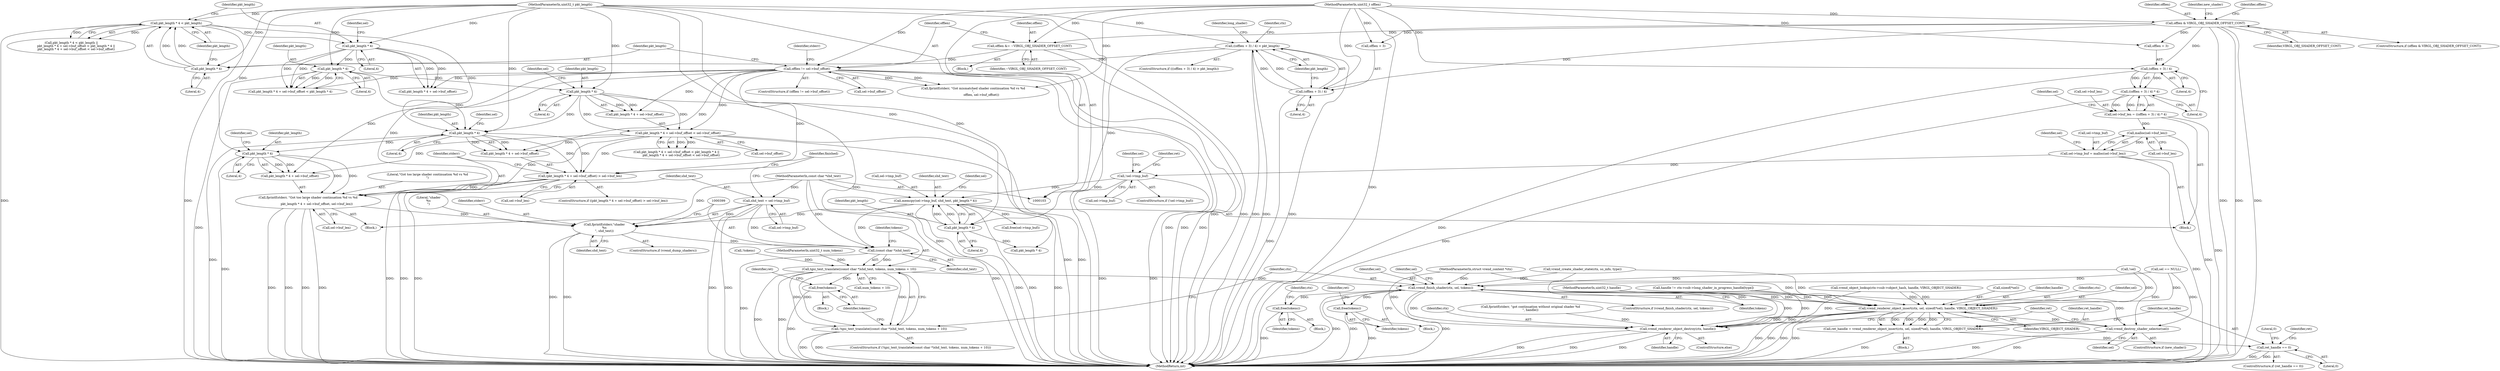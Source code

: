 digraph "0_virglrenderer_93761787b29f37fa627dea9082cdfc1a1ec608d6@API" {
"1000391" [label="(Call,fprintf(stderr,\"shader\n%s\n\", shd_text))"];
"1000351" [label="(Call,fprintf(stderr, \"Got too large shader continuation %d vs %d\n\",\n                  pkt_length * 4 + sel->buf_offset, sel->buf_len))"];
"1000355" [label="(Call,pkt_length * 4)"];
"1000341" [label="(Call,pkt_length * 4)"];
"1000305" [label="(Call,pkt_length * 4 < pkt_length)"];
"1000306" [label="(Call,pkt_length * 4)"];
"1000146" [label="(Call,((offlen + 3) / 4) > pkt_length)"];
"1000147" [label="(Call,(offlen + 3) / 4)"];
"1000138" [label="(Call,offlen & VIRGL_OBJ_SHADER_OFFSET_CONT)"];
"1000108" [label="(MethodParameterIn,uint32_t offlen)"];
"1000111" [label="(MethodParameterIn,uint32_t pkt_length)"];
"1000324" [label="(Call,pkt_length * 4)"];
"1000319" [label="(Call,pkt_length * 4)"];
"1000313" [label="(Call,pkt_length * 4)"];
"1000322" [label="(Call,pkt_length * 4 + sel->buf_offset < sel->buf_offset)"];
"1000286" [label="(Call,offlen != sel->buf_offset)"];
"1000282" [label="(Call,offlen &= ~VIRGL_OBJ_SHADER_OFFSET_CONT)"];
"1000339" [label="(Call,(pkt_length * 4 + sel->buf_offset) > sel->buf_len)"];
"1000364" [label="(Call,shd_text = sel->tmp_buf)"];
"1000107" [label="(MethodParameterIn,const char *shd_text)"];
"1000230" [label="(Call,memcpy(sel->tmp_buf, shd_text, pkt_length * 4))"];
"1000221" [label="(Call,!sel->tmp_buf)"];
"1000212" [label="(Call,sel->tmp_buf = malloc(sel->buf_len))"];
"1000216" [label="(Call,malloc(sel->buf_len))"];
"1000201" [label="(Call,sel->buf_len = ((offlen + 3) / 4) * 4)"];
"1000205" [label="(Call,((offlen + 3) / 4) * 4)"];
"1000206" [label="(Call,(offlen + 3) / 4)"];
"1000235" [label="(Call,pkt_length * 4)"];
"1000398" [label="(Call,(const char *)shd_text)"];
"1000397" [label="(Call,tgsi_text_translate((const char *)shd_text, tokens, num_tokens + 10))"];
"1000396" [label="(Call,!tgsi_text_translate((const char *)shd_text, tokens, num_tokens + 10))"];
"1000406" [label="(Call,free(tokens))"];
"1000413" [label="(Call,vrend_finish_shader(ctx, sel, tokens))"];
"1000418" [label="(Call,free(tokens))"];
"1000435" [label="(Call,free(tokens))"];
"1000451" [label="(Call,vrend_renderer_object_insert(ctx, sel, sizeof(*sel), handle, VIRGL_OBJECT_SHADER))"];
"1000449" [label="(Call,ret_handle = vrend_renderer_object_insert(ctx, sel, sizeof(*sel), handle, VIRGL_OBJECT_SHADER))"];
"1000460" [label="(Call,ret_handle == 0)"];
"1000473" [label="(Call,vrend_destroy_shader_selector(sel))"];
"1000476" [label="(Call,vrend_renderer_object_destroy(ctx, handle))"];
"1000412" [label="(ControlStructure,if (vrend_finish_shader(ctx, sel, tokens)))"];
"1000188" [label="(Call,vrend_create_shader_state(ctx, so_info, type))"];
"1000471" [label="(ControlStructure,if (new_shader))"];
"1000343" [label="(Literal,4)"];
"1000347" [label="(Call,sel->buf_len)"];
"1000326" [label="(Literal,4)"];
"1000323" [label="(Call,pkt_length * 4 + sel->buf_offset)"];
"1000311" [label="(Call,pkt_length * 4 + sel->buf_offset < pkt_length * 4)"];
"1000145" [label="(ControlStructure,if (((offlen + 3) / 4) > pkt_length))"];
"1000414" [label="(Identifier,ctx)"];
"1000413" [label="(Call,vrend_finish_shader(ctx, sel, tokens))"];
"1000419" [label="(Identifier,tokens)"];
"1000338" [label="(ControlStructure,if ((pkt_length * 4 + sel->buf_offset) > sel->buf_len))"];
"1000206" [label="(Call,(offlen + 3) / 4)"];
"1000452" [label="(Identifier,ctx)"];
"1000435" [label="(Call,free(tokens))"];
"1000417" [label="(Block,)"];
"1000453" [label="(Identifier,sel)"];
"1000357" [label="(Literal,4)"];
"1000240" [label="(Identifier,sel)"];
"1000223" [label="(Identifier,sel)"];
"1000354" [label="(Call,pkt_length * 4 + sel->buf_offset)"];
"1000138" [label="(Call,offlen & VIRGL_OBJ_SHADER_OFFSET_CONT)"];
"1000310" [label="(Call,pkt_length * 4 + sel->buf_offset < pkt_length * 4 ||\n          pkt_length * 4 + sel->buf_offset < sel->buf_offset)"];
"1000271" [label="(Call,!sel)"];
"1000351" [label="(Call,fprintf(stderr, \"Got too large shader continuation %d vs %d\n\",\n                  pkt_length * 4 + sel->buf_offset, sel->buf_len))"];
"1000309" [label="(Identifier,pkt_length)"];
"1000286" [label="(Call,offlen != sel->buf_offset)"];
"1000105" [label="(MethodParameterIn,uint32_t handle)"];
"1000221" [label="(Call,!sel->tmp_buf)"];
"1000222" [label="(Call,sel->tmp_buf)"];
"1000345" [label="(Identifier,sel)"];
"1000231" [label="(Call,sel->tmp_buf)"];
"1000407" [label="(Identifier,tokens)"];
"1000305" [label="(Call,pkt_length * 4 < pkt_length)"];
"1000146" [label="(Call,((offlen + 3) / 4) > pkt_length)"];
"1000353" [label="(Literal,\"Got too large shader continuation %d vs %d\n\")"];
"1000400" [label="(Identifier,shd_text)"];
"1000462" [label="(Literal,0)"];
"1000475" [label="(ControlStructure,else)"];
"1000393" [label="(Literal,\"shader\n%s\n\")"];
"1000339" [label="(Call,(pkt_length * 4 + sel->buf_offset) > sel->buf_len)"];
"1000217" [label="(Call,sel->buf_len)"];
"1000111" [label="(MethodParameterIn,uint32_t pkt_length)"];
"1000109" [label="(MethodParameterIn,uint32_t num_tokens)"];
"1000477" [label="(Identifier,ctx)"];
"1000370" [label="(Identifier,finished)"];
"1000314" [label="(Identifier,pkt_length)"];
"1000205" [label="(Call,((offlen + 3) / 4) * 4)"];
"1000330" [label="(Call,sel->buf_offset)"];
"1000211" [label="(Literal,4)"];
"1000391" [label="(Call,fprintf(stderr,\"shader\n%s\n\", shd_text))"];
"1000460" [label="(Call,ret_handle == 0)"];
"1000142" [label="(Identifier,new_shader)"];
"1000397" [label="(Call,tgsi_text_translate((const char *)shd_text, tokens, num_tokens + 10))"];
"1000355" [label="(Call,pkt_length * 4)"];
"1000213" [label="(Call,sel->tmp_buf)"];
"1000306" [label="(Call,pkt_length * 4)"];
"1000214" [label="(Identifier,sel)"];
"1000328" [label="(Identifier,sel)"];
"1000283" [label="(Identifier,offlen)"];
"1000382" [label="(Call,!tokens)"];
"1000307" [label="(Identifier,pkt_length)"];
"1000448" [label="(Block,)"];
"1000232" [label="(Identifier,sel)"];
"1000389" [label="(ControlStructure,if (vrend_dump_shaders))"];
"1000242" [label="(Call,pkt_length * 4)"];
"1000230" [label="(Call,memcpy(sel->tmp_buf, shd_text, pkt_length * 4))"];
"1000409" [label="(Identifier,ret)"];
"1000304" [label="(Call,pkt_length * 4 < pkt_length ||\n          pkt_length * 4 + sel->buf_offset < pkt_length * 4 ||\n          pkt_length * 4 + sel->buf_offset < sel->buf_offset)"];
"1000137" [label="(ControlStructure,if (offlen & VIRGL_OBJ_SHADER_OFFSET_CONT))"];
"1000207" [label="(Call,offlen + 3)"];
"1000317" [label="(Identifier,sel)"];
"1000469" [label="(Literal,0)"];
"1000364" [label="(Call,shd_text = sel->tmp_buf)"];
"1000292" [label="(Call,fprintf(stderr, \"Got mismatched shader continuation %d vs %d\n\",\n                 offlen, sel->buf_offset))"];
"1000342" [label="(Identifier,pkt_length)"];
"1000262" [label="(Call,vrend_object_lookup(ctx->sub->object_hash, handle, VIRGL_OBJECT_SHADER))"];
"1000236" [label="(Identifier,pkt_length)"];
"1000149" [label="(Identifier,offlen)"];
"1000398" [label="(Call,(const char *)shd_text)"];
"1000160" [label="(Identifier,ctx)"];
"1000476" [label="(Call,vrend_renderer_object_destroy(ctx, handle))"];
"1000235" [label="(Call,pkt_length * 4)"];
"1000465" [label="(Identifier,ret)"];
"1000474" [label="(Identifier,sel)"];
"1000394" [label="(Identifier,shd_text)"];
"1000237" [label="(Literal,4)"];
"1000293" [label="(Identifier,stderr)"];
"1000401" [label="(Identifier,tokens)"];
"1000454" [label="(Call,sizeof(*sel))"];
"1000392" [label="(Identifier,stderr)"];
"1000152" [label="(Identifier,pkt_length)"];
"1000201" [label="(Call,sel->buf_len = ((offlen + 3) / 4) * 4)"];
"1000259" [label="(Block,)"];
"1000200" [label="(Block,)"];
"1000461" [label="(Identifier,ret_handle)"];
"1000415" [label="(Identifier,sel)"];
"1000282" [label="(Call,offlen &= ~VIRGL_OBJ_SHADER_OFFSET_CONT)"];
"1000321" [label="(Literal,4)"];
"1000220" [label="(ControlStructure,if (!sel->tmp_buf))"];
"1000312" [label="(Call,pkt_length * 4 + sel->buf_offset)"];
"1000322" [label="(Call,pkt_length * 4 + sel->buf_offset < sel->buf_offset)"];
"1000104" [label="(MethodParameterIn,struct vrend_context *ctx)"];
"1000234" [label="(Identifier,shd_text)"];
"1000284" [label="(Identifier,~VIRGL_OBJ_SHADER_OFFSET_CONT)"];
"1000140" [label="(Identifier,VIRGL_OBJ_SHADER_OFFSET_CONT)"];
"1000148" [label="(Call,offlen + 3)"];
"1000313" [label="(Call,pkt_length * 4)"];
"1000315" [label="(Literal,4)"];
"1000325" [label="(Identifier,pkt_length)"];
"1000416" [label="(Identifier,tokens)"];
"1000405" [label="(Block,)"];
"1000426" [label="(Call,free(sel->tmp_buf))"];
"1000441" [label="(Identifier,ctx)"];
"1000193" [label="(Call,sel == NULL)"];
"1000287" [label="(Identifier,offlen)"];
"1000436" [label="(Identifier,tokens)"];
"1000324" [label="(Call,pkt_length * 4)"];
"1000216" [label="(Call,malloc(sel->buf_len))"];
"1000308" [label="(Literal,4)"];
"1000451" [label="(Call,vrend_renderer_object_insert(ctx, sel, sizeof(*sel), handle, VIRGL_OBJECT_SHADER))"];
"1000449" [label="(Call,ret_handle = vrend_renderer_object_insert(ctx, sel, sizeof(*sel), handle, VIRGL_OBJECT_SHADER))"];
"1000356" [label="(Identifier,pkt_length)"];
"1000107" [label="(MethodParameterIn,const char *shd_text)"];
"1000406" [label="(Call,free(tokens))"];
"1000450" [label="(Identifier,ret_handle)"];
"1000459" [label="(ControlStructure,if (ret_handle == 0))"];
"1000473" [label="(Call,vrend_destroy_shader_selector(sel))"];
"1000365" [label="(Identifier,shd_text)"];
"1000396" [label="(Call,!tgsi_text_translate((const char *)shd_text, tokens, num_tokens + 10))"];
"1000480" [label="(Identifier,ret)"];
"1000274" [label="(Call,fprintf(stderr, \"got continuation without original shader %d\n\", handle))"];
"1000154" [label="(Identifier,long_shader)"];
"1000428" [label="(Identifier,sel)"];
"1000418" [label="(Call,free(tokens))"];
"1000210" [label="(Literal,4)"];
"1000481" [label="(MethodReturn,int)"];
"1000478" [label="(Identifier,handle)"];
"1000147" [label="(Call,(offlen + 3) / 4)"];
"1000341" [label="(Call,pkt_length * 4)"];
"1000340" [label="(Call,pkt_length * 4 + sel->buf_offset)"];
"1000202" [label="(Call,sel->buf_len)"];
"1000402" [label="(Call,num_tokens + 10)"];
"1000421" [label="(Identifier,ret)"];
"1000371" [label="(Block,)"];
"1000350" [label="(Block,)"];
"1000458" [label="(Identifier,VIRGL_OBJECT_SHADER)"];
"1000457" [label="(Identifier,handle)"];
"1000172" [label="(Call,handle != ctx->sub->long_shader_in_progress_handle[type])"];
"1000212" [label="(Call,sel->tmp_buf = malloc(sel->buf_len))"];
"1000151" [label="(Literal,4)"];
"1000139" [label="(Identifier,offlen)"];
"1000359" [label="(Identifier,sel)"];
"1000108" [label="(MethodParameterIn,uint32_t offlen)"];
"1000395" [label="(ControlStructure,if (!tgsi_text_translate((const char *)shd_text, tokens, num_tokens + 10)))"];
"1000227" [label="(Identifier,ret)"];
"1000319" [label="(Call,pkt_length * 4)"];
"1000352" [label="(Identifier,stderr)"];
"1000361" [label="(Call,sel->buf_len)"];
"1000285" [label="(ControlStructure,if (offlen != sel->buf_offset))"];
"1000366" [label="(Call,sel->tmp_buf)"];
"1000320" [label="(Identifier,pkt_length)"];
"1000288" [label="(Call,sel->buf_offset)"];
"1000391" -> "1000389"  [label="AST: "];
"1000391" -> "1000394"  [label="CFG: "];
"1000392" -> "1000391"  [label="AST: "];
"1000393" -> "1000391"  [label="AST: "];
"1000394" -> "1000391"  [label="AST: "];
"1000399" -> "1000391"  [label="CFG: "];
"1000391" -> "1000481"  [label="DDG: "];
"1000391" -> "1000481"  [label="DDG: "];
"1000351" -> "1000391"  [label="DDG: "];
"1000364" -> "1000391"  [label="DDG: "];
"1000230" -> "1000391"  [label="DDG: "];
"1000107" -> "1000391"  [label="DDG: "];
"1000391" -> "1000398"  [label="DDG: "];
"1000351" -> "1000350"  [label="AST: "];
"1000351" -> "1000361"  [label="CFG: "];
"1000352" -> "1000351"  [label="AST: "];
"1000353" -> "1000351"  [label="AST: "];
"1000354" -> "1000351"  [label="AST: "];
"1000361" -> "1000351"  [label="AST: "];
"1000365" -> "1000351"  [label="CFG: "];
"1000351" -> "1000481"  [label="DDG: "];
"1000351" -> "1000481"  [label="DDG: "];
"1000351" -> "1000481"  [label="DDG: "];
"1000351" -> "1000481"  [label="DDG: "];
"1000355" -> "1000351"  [label="DDG: "];
"1000355" -> "1000351"  [label="DDG: "];
"1000322" -> "1000351"  [label="DDG: "];
"1000286" -> "1000351"  [label="DDG: "];
"1000339" -> "1000351"  [label="DDG: "];
"1000355" -> "1000354"  [label="AST: "];
"1000355" -> "1000357"  [label="CFG: "];
"1000356" -> "1000355"  [label="AST: "];
"1000357" -> "1000355"  [label="AST: "];
"1000359" -> "1000355"  [label="CFG: "];
"1000355" -> "1000481"  [label="DDG: "];
"1000355" -> "1000354"  [label="DDG: "];
"1000355" -> "1000354"  [label="DDG: "];
"1000341" -> "1000355"  [label="DDG: "];
"1000111" -> "1000355"  [label="DDG: "];
"1000341" -> "1000340"  [label="AST: "];
"1000341" -> "1000343"  [label="CFG: "];
"1000342" -> "1000341"  [label="AST: "];
"1000343" -> "1000341"  [label="AST: "];
"1000345" -> "1000341"  [label="CFG: "];
"1000341" -> "1000481"  [label="DDG: "];
"1000341" -> "1000339"  [label="DDG: "];
"1000341" -> "1000339"  [label="DDG: "];
"1000341" -> "1000340"  [label="DDG: "];
"1000341" -> "1000340"  [label="DDG: "];
"1000305" -> "1000341"  [label="DDG: "];
"1000324" -> "1000341"  [label="DDG: "];
"1000319" -> "1000341"  [label="DDG: "];
"1000111" -> "1000341"  [label="DDG: "];
"1000305" -> "1000304"  [label="AST: "];
"1000305" -> "1000309"  [label="CFG: "];
"1000306" -> "1000305"  [label="AST: "];
"1000309" -> "1000305"  [label="AST: "];
"1000314" -> "1000305"  [label="CFG: "];
"1000304" -> "1000305"  [label="CFG: "];
"1000305" -> "1000481"  [label="DDG: "];
"1000305" -> "1000481"  [label="DDG: "];
"1000305" -> "1000304"  [label="DDG: "];
"1000305" -> "1000304"  [label="DDG: "];
"1000306" -> "1000305"  [label="DDG: "];
"1000306" -> "1000305"  [label="DDG: "];
"1000111" -> "1000305"  [label="DDG: "];
"1000305" -> "1000313"  [label="DDG: "];
"1000306" -> "1000308"  [label="CFG: "];
"1000307" -> "1000306"  [label="AST: "];
"1000308" -> "1000306"  [label="AST: "];
"1000309" -> "1000306"  [label="CFG: "];
"1000146" -> "1000306"  [label="DDG: "];
"1000111" -> "1000306"  [label="DDG: "];
"1000146" -> "1000145"  [label="AST: "];
"1000146" -> "1000152"  [label="CFG: "];
"1000147" -> "1000146"  [label="AST: "];
"1000152" -> "1000146"  [label="AST: "];
"1000154" -> "1000146"  [label="CFG: "];
"1000160" -> "1000146"  [label="CFG: "];
"1000146" -> "1000481"  [label="DDG: "];
"1000146" -> "1000481"  [label="DDG: "];
"1000146" -> "1000481"  [label="DDG: "];
"1000147" -> "1000146"  [label="DDG: "];
"1000147" -> "1000146"  [label="DDG: "];
"1000111" -> "1000146"  [label="DDG: "];
"1000146" -> "1000235"  [label="DDG: "];
"1000147" -> "1000151"  [label="CFG: "];
"1000148" -> "1000147"  [label="AST: "];
"1000151" -> "1000147"  [label="AST: "];
"1000152" -> "1000147"  [label="CFG: "];
"1000147" -> "1000481"  [label="DDG: "];
"1000138" -> "1000147"  [label="DDG: "];
"1000108" -> "1000147"  [label="DDG: "];
"1000138" -> "1000137"  [label="AST: "];
"1000138" -> "1000140"  [label="CFG: "];
"1000139" -> "1000138"  [label="AST: "];
"1000140" -> "1000138"  [label="AST: "];
"1000142" -> "1000138"  [label="CFG: "];
"1000149" -> "1000138"  [label="CFG: "];
"1000138" -> "1000481"  [label="DDG: "];
"1000138" -> "1000481"  [label="DDG: "];
"1000138" -> "1000481"  [label="DDG: "];
"1000108" -> "1000138"  [label="DDG: "];
"1000138" -> "1000148"  [label="DDG: "];
"1000138" -> "1000206"  [label="DDG: "];
"1000138" -> "1000207"  [label="DDG: "];
"1000138" -> "1000282"  [label="DDG: "];
"1000108" -> "1000103"  [label="AST: "];
"1000108" -> "1000481"  [label="DDG: "];
"1000108" -> "1000148"  [label="DDG: "];
"1000108" -> "1000206"  [label="DDG: "];
"1000108" -> "1000207"  [label="DDG: "];
"1000108" -> "1000282"  [label="DDG: "];
"1000108" -> "1000286"  [label="DDG: "];
"1000108" -> "1000292"  [label="DDG: "];
"1000111" -> "1000103"  [label="AST: "];
"1000111" -> "1000481"  [label="DDG: "];
"1000111" -> "1000235"  [label="DDG: "];
"1000111" -> "1000242"  [label="DDG: "];
"1000111" -> "1000313"  [label="DDG: "];
"1000111" -> "1000319"  [label="DDG: "];
"1000111" -> "1000324"  [label="DDG: "];
"1000324" -> "1000323"  [label="AST: "];
"1000324" -> "1000326"  [label="CFG: "];
"1000325" -> "1000324"  [label="AST: "];
"1000326" -> "1000324"  [label="AST: "];
"1000328" -> "1000324"  [label="CFG: "];
"1000324" -> "1000481"  [label="DDG: "];
"1000324" -> "1000322"  [label="DDG: "];
"1000324" -> "1000322"  [label="DDG: "];
"1000324" -> "1000323"  [label="DDG: "];
"1000324" -> "1000323"  [label="DDG: "];
"1000319" -> "1000324"  [label="DDG: "];
"1000319" -> "1000311"  [label="AST: "];
"1000319" -> "1000321"  [label="CFG: "];
"1000320" -> "1000319"  [label="AST: "];
"1000321" -> "1000319"  [label="AST: "];
"1000311" -> "1000319"  [label="CFG: "];
"1000319" -> "1000481"  [label="DDG: "];
"1000319" -> "1000311"  [label="DDG: "];
"1000319" -> "1000311"  [label="DDG: "];
"1000313" -> "1000319"  [label="DDG: "];
"1000313" -> "1000312"  [label="AST: "];
"1000313" -> "1000315"  [label="CFG: "];
"1000314" -> "1000313"  [label="AST: "];
"1000315" -> "1000313"  [label="AST: "];
"1000317" -> "1000313"  [label="CFG: "];
"1000313" -> "1000311"  [label="DDG: "];
"1000313" -> "1000311"  [label="DDG: "];
"1000313" -> "1000312"  [label="DDG: "];
"1000313" -> "1000312"  [label="DDG: "];
"1000322" -> "1000310"  [label="AST: "];
"1000322" -> "1000330"  [label="CFG: "];
"1000323" -> "1000322"  [label="AST: "];
"1000330" -> "1000322"  [label="AST: "];
"1000310" -> "1000322"  [label="CFG: "];
"1000322" -> "1000481"  [label="DDG: "];
"1000322" -> "1000481"  [label="DDG: "];
"1000322" -> "1000310"  [label="DDG: "];
"1000322" -> "1000310"  [label="DDG: "];
"1000286" -> "1000322"  [label="DDG: "];
"1000322" -> "1000339"  [label="DDG: "];
"1000322" -> "1000340"  [label="DDG: "];
"1000322" -> "1000354"  [label="DDG: "];
"1000286" -> "1000285"  [label="AST: "];
"1000286" -> "1000288"  [label="CFG: "];
"1000287" -> "1000286"  [label="AST: "];
"1000288" -> "1000286"  [label="AST: "];
"1000293" -> "1000286"  [label="CFG: "];
"1000307" -> "1000286"  [label="CFG: "];
"1000286" -> "1000481"  [label="DDG: "];
"1000286" -> "1000481"  [label="DDG: "];
"1000286" -> "1000481"  [label="DDG: "];
"1000282" -> "1000286"  [label="DDG: "];
"1000286" -> "1000292"  [label="DDG: "];
"1000286" -> "1000292"  [label="DDG: "];
"1000286" -> "1000311"  [label="DDG: "];
"1000286" -> "1000312"  [label="DDG: "];
"1000286" -> "1000323"  [label="DDG: "];
"1000286" -> "1000339"  [label="DDG: "];
"1000286" -> "1000340"  [label="DDG: "];
"1000286" -> "1000354"  [label="DDG: "];
"1000282" -> "1000259"  [label="AST: "];
"1000282" -> "1000284"  [label="CFG: "];
"1000283" -> "1000282"  [label="AST: "];
"1000284" -> "1000282"  [label="AST: "];
"1000287" -> "1000282"  [label="CFG: "];
"1000282" -> "1000481"  [label="DDG: "];
"1000282" -> "1000481"  [label="DDG: "];
"1000339" -> "1000338"  [label="AST: "];
"1000339" -> "1000347"  [label="CFG: "];
"1000340" -> "1000339"  [label="AST: "];
"1000347" -> "1000339"  [label="AST: "];
"1000352" -> "1000339"  [label="CFG: "];
"1000370" -> "1000339"  [label="CFG: "];
"1000339" -> "1000481"  [label="DDG: "];
"1000339" -> "1000481"  [label="DDG: "];
"1000339" -> "1000481"  [label="DDG: "];
"1000364" -> "1000350"  [label="AST: "];
"1000364" -> "1000366"  [label="CFG: "];
"1000365" -> "1000364"  [label="AST: "];
"1000366" -> "1000364"  [label="AST: "];
"1000370" -> "1000364"  [label="CFG: "];
"1000364" -> "1000481"  [label="DDG: "];
"1000364" -> "1000481"  [label="DDG: "];
"1000107" -> "1000364"  [label="DDG: "];
"1000364" -> "1000398"  [label="DDG: "];
"1000107" -> "1000103"  [label="AST: "];
"1000107" -> "1000481"  [label="DDG: "];
"1000107" -> "1000230"  [label="DDG: "];
"1000107" -> "1000398"  [label="DDG: "];
"1000230" -> "1000200"  [label="AST: "];
"1000230" -> "1000235"  [label="CFG: "];
"1000231" -> "1000230"  [label="AST: "];
"1000234" -> "1000230"  [label="AST: "];
"1000235" -> "1000230"  [label="AST: "];
"1000240" -> "1000230"  [label="CFG: "];
"1000230" -> "1000481"  [label="DDG: "];
"1000230" -> "1000481"  [label="DDG: "];
"1000230" -> "1000481"  [label="DDG: "];
"1000221" -> "1000230"  [label="DDG: "];
"1000235" -> "1000230"  [label="DDG: "];
"1000235" -> "1000230"  [label="DDG: "];
"1000230" -> "1000398"  [label="DDG: "];
"1000230" -> "1000426"  [label="DDG: "];
"1000221" -> "1000220"  [label="AST: "];
"1000221" -> "1000222"  [label="CFG: "];
"1000222" -> "1000221"  [label="AST: "];
"1000227" -> "1000221"  [label="CFG: "];
"1000232" -> "1000221"  [label="CFG: "];
"1000221" -> "1000481"  [label="DDG: "];
"1000221" -> "1000481"  [label="DDG: "];
"1000212" -> "1000221"  [label="DDG: "];
"1000212" -> "1000200"  [label="AST: "];
"1000212" -> "1000216"  [label="CFG: "];
"1000213" -> "1000212"  [label="AST: "];
"1000216" -> "1000212"  [label="AST: "];
"1000223" -> "1000212"  [label="CFG: "];
"1000212" -> "1000481"  [label="DDG: "];
"1000216" -> "1000212"  [label="DDG: "];
"1000216" -> "1000217"  [label="CFG: "];
"1000217" -> "1000216"  [label="AST: "];
"1000216" -> "1000481"  [label="DDG: "];
"1000201" -> "1000216"  [label="DDG: "];
"1000201" -> "1000200"  [label="AST: "];
"1000201" -> "1000205"  [label="CFG: "];
"1000202" -> "1000201"  [label="AST: "];
"1000205" -> "1000201"  [label="AST: "];
"1000214" -> "1000201"  [label="CFG: "];
"1000201" -> "1000481"  [label="DDG: "];
"1000205" -> "1000201"  [label="DDG: "];
"1000205" -> "1000201"  [label="DDG: "];
"1000205" -> "1000211"  [label="CFG: "];
"1000206" -> "1000205"  [label="AST: "];
"1000211" -> "1000205"  [label="AST: "];
"1000205" -> "1000481"  [label="DDG: "];
"1000206" -> "1000205"  [label="DDG: "];
"1000206" -> "1000205"  [label="DDG: "];
"1000206" -> "1000210"  [label="CFG: "];
"1000207" -> "1000206"  [label="AST: "];
"1000210" -> "1000206"  [label="AST: "];
"1000211" -> "1000206"  [label="CFG: "];
"1000206" -> "1000481"  [label="DDG: "];
"1000235" -> "1000237"  [label="CFG: "];
"1000236" -> "1000235"  [label="AST: "];
"1000237" -> "1000235"  [label="AST: "];
"1000235" -> "1000242"  [label="DDG: "];
"1000398" -> "1000397"  [label="AST: "];
"1000398" -> "1000400"  [label="CFG: "];
"1000399" -> "1000398"  [label="AST: "];
"1000400" -> "1000398"  [label="AST: "];
"1000401" -> "1000398"  [label="CFG: "];
"1000398" -> "1000481"  [label="DDG: "];
"1000398" -> "1000397"  [label="DDG: "];
"1000397" -> "1000396"  [label="AST: "];
"1000397" -> "1000402"  [label="CFG: "];
"1000401" -> "1000397"  [label="AST: "];
"1000402" -> "1000397"  [label="AST: "];
"1000396" -> "1000397"  [label="CFG: "];
"1000397" -> "1000481"  [label="DDG: "];
"1000397" -> "1000481"  [label="DDG: "];
"1000397" -> "1000396"  [label="DDG: "];
"1000397" -> "1000396"  [label="DDG: "];
"1000397" -> "1000396"  [label="DDG: "];
"1000382" -> "1000397"  [label="DDG: "];
"1000109" -> "1000397"  [label="DDG: "];
"1000397" -> "1000406"  [label="DDG: "];
"1000397" -> "1000413"  [label="DDG: "];
"1000396" -> "1000395"  [label="AST: "];
"1000407" -> "1000396"  [label="CFG: "];
"1000414" -> "1000396"  [label="CFG: "];
"1000396" -> "1000481"  [label="DDG: "];
"1000396" -> "1000481"  [label="DDG: "];
"1000406" -> "1000405"  [label="AST: "];
"1000406" -> "1000407"  [label="CFG: "];
"1000407" -> "1000406"  [label="AST: "];
"1000409" -> "1000406"  [label="CFG: "];
"1000406" -> "1000481"  [label="DDG: "];
"1000413" -> "1000412"  [label="AST: "];
"1000413" -> "1000416"  [label="CFG: "];
"1000414" -> "1000413"  [label="AST: "];
"1000415" -> "1000413"  [label="AST: "];
"1000416" -> "1000413"  [label="AST: "];
"1000419" -> "1000413"  [label="CFG: "];
"1000428" -> "1000413"  [label="CFG: "];
"1000413" -> "1000481"  [label="DDG: "];
"1000413" -> "1000481"  [label="DDG: "];
"1000413" -> "1000481"  [label="DDG: "];
"1000188" -> "1000413"  [label="DDG: "];
"1000104" -> "1000413"  [label="DDG: "];
"1000193" -> "1000413"  [label="DDG: "];
"1000271" -> "1000413"  [label="DDG: "];
"1000413" -> "1000418"  [label="DDG: "];
"1000413" -> "1000435"  [label="DDG: "];
"1000413" -> "1000451"  [label="DDG: "];
"1000413" -> "1000451"  [label="DDG: "];
"1000413" -> "1000473"  [label="DDG: "];
"1000413" -> "1000476"  [label="DDG: "];
"1000418" -> "1000417"  [label="AST: "];
"1000418" -> "1000419"  [label="CFG: "];
"1000419" -> "1000418"  [label="AST: "];
"1000421" -> "1000418"  [label="CFG: "];
"1000418" -> "1000481"  [label="DDG: "];
"1000435" -> "1000371"  [label="AST: "];
"1000435" -> "1000436"  [label="CFG: "];
"1000436" -> "1000435"  [label="AST: "];
"1000441" -> "1000435"  [label="CFG: "];
"1000435" -> "1000481"  [label="DDG: "];
"1000451" -> "1000449"  [label="AST: "];
"1000451" -> "1000458"  [label="CFG: "];
"1000452" -> "1000451"  [label="AST: "];
"1000453" -> "1000451"  [label="AST: "];
"1000454" -> "1000451"  [label="AST: "];
"1000457" -> "1000451"  [label="AST: "];
"1000458" -> "1000451"  [label="AST: "];
"1000449" -> "1000451"  [label="CFG: "];
"1000451" -> "1000481"  [label="DDG: "];
"1000451" -> "1000481"  [label="DDG: "];
"1000451" -> "1000481"  [label="DDG: "];
"1000451" -> "1000481"  [label="DDG: "];
"1000451" -> "1000449"  [label="DDG: "];
"1000451" -> "1000449"  [label="DDG: "];
"1000451" -> "1000449"  [label="DDG: "];
"1000451" -> "1000449"  [label="DDG: "];
"1000188" -> "1000451"  [label="DDG: "];
"1000104" -> "1000451"  [label="DDG: "];
"1000193" -> "1000451"  [label="DDG: "];
"1000271" -> "1000451"  [label="DDG: "];
"1000262" -> "1000451"  [label="DDG: "];
"1000262" -> "1000451"  [label="DDG: "];
"1000172" -> "1000451"  [label="DDG: "];
"1000105" -> "1000451"  [label="DDG: "];
"1000451" -> "1000473"  [label="DDG: "];
"1000451" -> "1000476"  [label="DDG: "];
"1000451" -> "1000476"  [label="DDG: "];
"1000449" -> "1000448"  [label="AST: "];
"1000450" -> "1000449"  [label="AST: "];
"1000461" -> "1000449"  [label="CFG: "];
"1000449" -> "1000481"  [label="DDG: "];
"1000449" -> "1000460"  [label="DDG: "];
"1000460" -> "1000459"  [label="AST: "];
"1000460" -> "1000462"  [label="CFG: "];
"1000461" -> "1000460"  [label="AST: "];
"1000462" -> "1000460"  [label="AST: "];
"1000465" -> "1000460"  [label="CFG: "];
"1000469" -> "1000460"  [label="CFG: "];
"1000460" -> "1000481"  [label="DDG: "];
"1000460" -> "1000481"  [label="DDG: "];
"1000473" -> "1000471"  [label="AST: "];
"1000473" -> "1000474"  [label="CFG: "];
"1000474" -> "1000473"  [label="AST: "];
"1000480" -> "1000473"  [label="CFG: "];
"1000473" -> "1000481"  [label="DDG: "];
"1000473" -> "1000481"  [label="DDG: "];
"1000193" -> "1000473"  [label="DDG: "];
"1000271" -> "1000473"  [label="DDG: "];
"1000476" -> "1000475"  [label="AST: "];
"1000476" -> "1000478"  [label="CFG: "];
"1000477" -> "1000476"  [label="AST: "];
"1000478" -> "1000476"  [label="AST: "];
"1000480" -> "1000476"  [label="CFG: "];
"1000476" -> "1000481"  [label="DDG: "];
"1000476" -> "1000481"  [label="DDG: "];
"1000476" -> "1000481"  [label="DDG: "];
"1000188" -> "1000476"  [label="DDG: "];
"1000104" -> "1000476"  [label="DDG: "];
"1000262" -> "1000476"  [label="DDG: "];
"1000172" -> "1000476"  [label="DDG: "];
"1000274" -> "1000476"  [label="DDG: "];
"1000105" -> "1000476"  [label="DDG: "];
}

